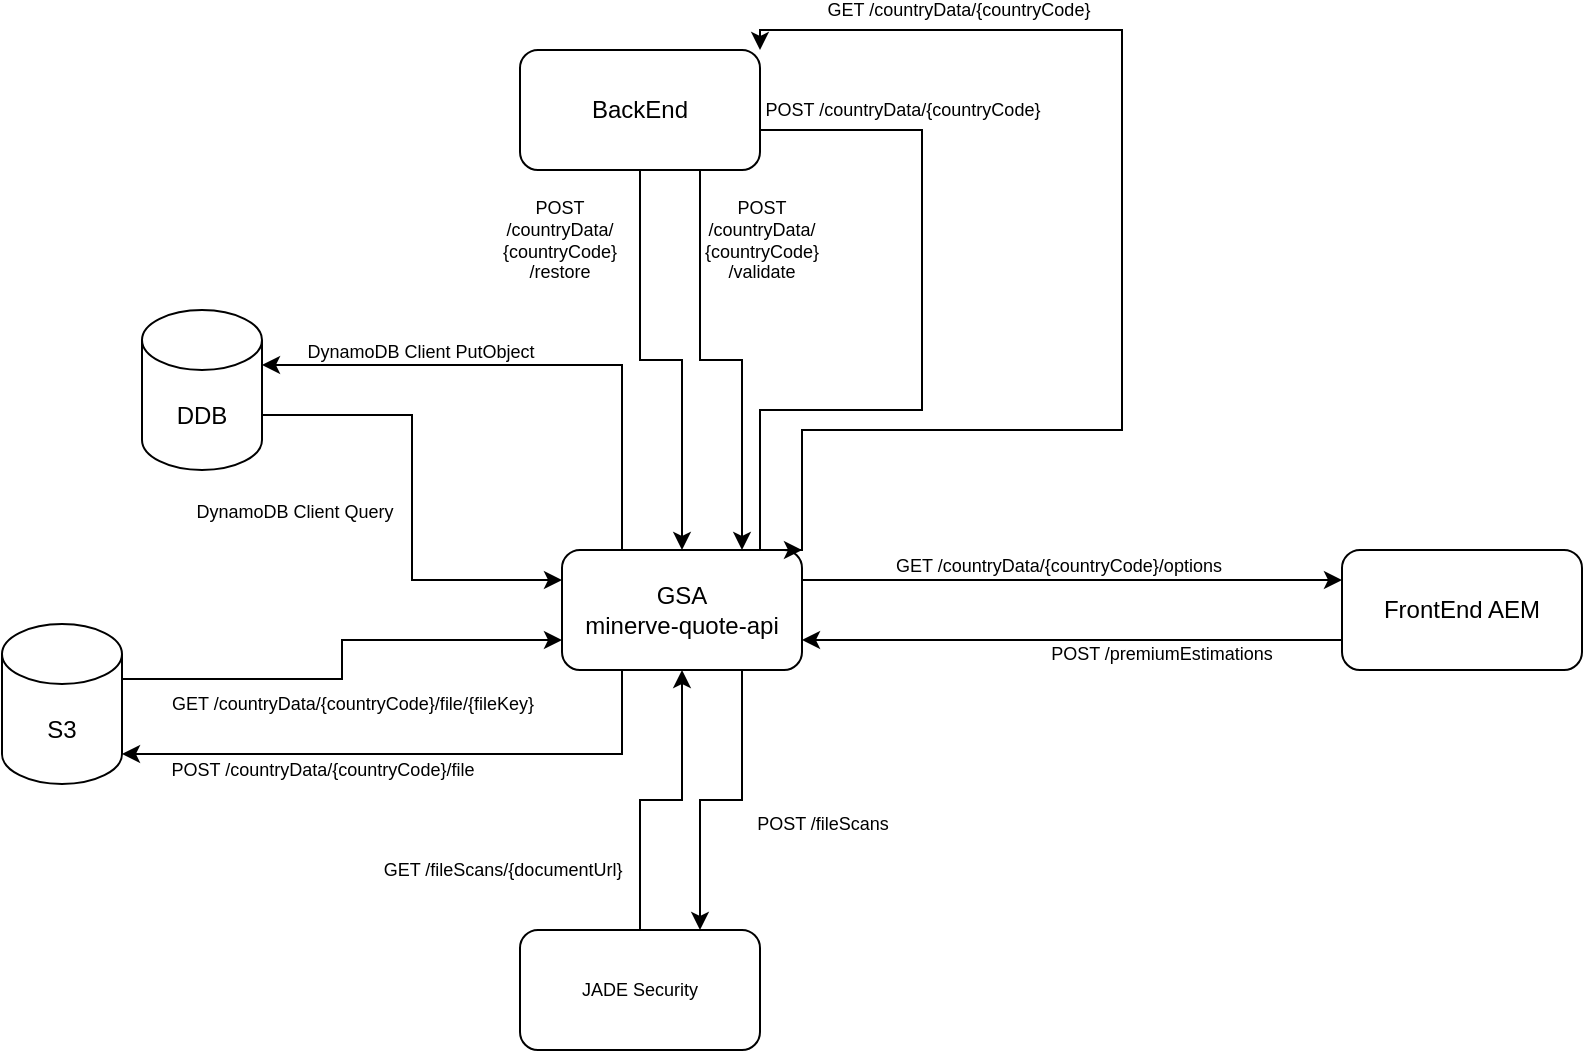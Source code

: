 <mxfile version="20.3.1" type="github">
  <diagram id="0-eIzqEijCaNKOFwE0yg" name="Page-1">
    <mxGraphModel dx="1186" dy="691" grid="1" gridSize="10" guides="1" tooltips="1" connect="1" arrows="1" fold="1" page="1" pageScale="1" pageWidth="1169" pageHeight="827" math="0" shadow="0">
      <root>
        <mxCell id="0" />
        <mxCell id="1" parent="0" />
        <mxCell id="OjMGByleGfyb7vKYq2kZ-40" style="edgeStyle=orthogonalEdgeStyle;rounded=0;orthogonalLoop=1;jettySize=auto;html=1;exitX=1;exitY=0;exitDx=0;exitDy=52.5;exitPerimeter=0;entryX=0;entryY=0.25;entryDx=0;entryDy=0;fontSize=9;fontColor=#000000;" edge="1" parent="1" source="OjMGByleGfyb7vKYq2kZ-1" target="OjMGByleGfyb7vKYq2kZ-3">
          <mxGeometry relative="1" as="geometry" />
        </mxCell>
        <mxCell id="OjMGByleGfyb7vKYq2kZ-41" value="DynamoDB Client Query" style="edgeLabel;html=1;align=center;verticalAlign=middle;resizable=0;points=[];fontSize=9;fontColor=#000000;" vertex="1" connectable="0" parent="OjMGByleGfyb7vKYq2kZ-40">
          <mxGeometry x="-0.541" y="2" relative="1" as="geometry">
            <mxPoint x="-38" y="50" as="offset" />
          </mxGeometry>
        </mxCell>
        <mxCell id="OjMGByleGfyb7vKYq2kZ-1" value="DDB" style="shape=cylinder3;whiteSpace=wrap;html=1;boundedLbl=1;backgroundOutline=1;size=15;" vertex="1" parent="1">
          <mxGeometry x="100" y="160" width="60" height="80" as="geometry" />
        </mxCell>
        <mxCell id="OjMGByleGfyb7vKYq2kZ-32" style="edgeStyle=orthogonalEdgeStyle;rounded=0;orthogonalLoop=1;jettySize=auto;html=1;exitX=1;exitY=0;exitDx=0;exitDy=27.5;exitPerimeter=0;entryX=0;entryY=0.75;entryDx=0;entryDy=0;fontSize=9;fontColor=#000000;" edge="1" parent="1" source="OjMGByleGfyb7vKYq2kZ-2" target="OjMGByleGfyb7vKYq2kZ-3">
          <mxGeometry relative="1" as="geometry" />
        </mxCell>
        <mxCell id="OjMGByleGfyb7vKYq2kZ-2" value="S3" style="shape=cylinder3;whiteSpace=wrap;html=1;boundedLbl=1;backgroundOutline=1;size=15;" vertex="1" parent="1">
          <mxGeometry x="30" y="317" width="60" height="80" as="geometry" />
        </mxCell>
        <mxCell id="OjMGByleGfyb7vKYq2kZ-7" style="edgeStyle=orthogonalEdgeStyle;rounded=0;orthogonalLoop=1;jettySize=auto;html=1;exitX=1;exitY=0.25;exitDx=0;exitDy=0;entryX=0;entryY=0.25;entryDx=0;entryDy=0;" edge="1" parent="1" source="OjMGByleGfyb7vKYq2kZ-3" target="OjMGByleGfyb7vKYq2kZ-5">
          <mxGeometry relative="1" as="geometry" />
        </mxCell>
        <mxCell id="OjMGByleGfyb7vKYq2kZ-11" value="&lt;p&gt;&lt;font style=&quot;font-size: 9px;&quot;&gt;GET /countryData/{countryCode}/options&lt;/font&gt;&lt;/p&gt;" style="edgeLabel;html=1;align=center;verticalAlign=middle;resizable=0;points=[];labelBackgroundColor=none;" vertex="1" connectable="0" parent="OjMGByleGfyb7vKYq2kZ-7">
          <mxGeometry x="-0.154" y="2" relative="1" as="geometry">
            <mxPoint x="14" y="-6" as="offset" />
          </mxGeometry>
        </mxCell>
        <mxCell id="OjMGByleGfyb7vKYq2kZ-28" style="edgeStyle=orthogonalEdgeStyle;rounded=0;orthogonalLoop=1;jettySize=auto;html=1;exitX=0.95;exitY=0;exitDx=0;exitDy=0;fontSize=9;fontColor=#000000;entryX=1;entryY=0;entryDx=0;entryDy=0;exitPerimeter=0;" edge="1" parent="1" source="OjMGByleGfyb7vKYq2kZ-3" target="OjMGByleGfyb7vKYq2kZ-4">
          <mxGeometry relative="1" as="geometry">
            <mxPoint x="430" y="280" as="sourcePoint" />
            <mxPoint x="430" y="80" as="targetPoint" />
            <Array as="points">
              <mxPoint x="430" y="280" />
              <mxPoint x="430" y="220" />
              <mxPoint x="590" y="220" />
              <mxPoint x="590" y="20" />
              <mxPoint x="409" y="20" />
            </Array>
          </mxGeometry>
        </mxCell>
        <mxCell id="OjMGByleGfyb7vKYq2kZ-29" value="GET /countryData/{countryCode}" style="edgeLabel;html=1;align=center;verticalAlign=middle;resizable=0;points=[];fontSize=9;fontColor=#000000;" vertex="1" connectable="0" parent="OjMGByleGfyb7vKYq2kZ-28">
          <mxGeometry x="0.467" relative="1" as="geometry">
            <mxPoint x="-56" y="-10" as="offset" />
          </mxGeometry>
        </mxCell>
        <mxCell id="OjMGByleGfyb7vKYq2kZ-31" style="edgeStyle=orthogonalEdgeStyle;rounded=0;orthogonalLoop=1;jettySize=auto;html=1;entryX=1;entryY=1;entryDx=0;entryDy=-15;entryPerimeter=0;fontSize=9;fontColor=#000000;exitX=0.25;exitY=1;exitDx=0;exitDy=0;" edge="1" parent="1" source="OjMGByleGfyb7vKYq2kZ-3" target="OjMGByleGfyb7vKYq2kZ-2">
          <mxGeometry relative="1" as="geometry">
            <mxPoint x="300" y="430" as="sourcePoint" />
          </mxGeometry>
        </mxCell>
        <mxCell id="OjMGByleGfyb7vKYq2kZ-33" value="GET /countryData/{countryCode}/file/{fileKey}" style="edgeLabel;html=1;align=center;verticalAlign=middle;resizable=0;points=[];fontSize=9;fontColor=#000000;" vertex="1" connectable="0" parent="OjMGByleGfyb7vKYq2kZ-31">
          <mxGeometry x="-0.187" y="1" relative="1" as="geometry">
            <mxPoint x="-59" y="-26" as="offset" />
          </mxGeometry>
        </mxCell>
        <mxCell id="OjMGByleGfyb7vKYq2kZ-38" style="edgeStyle=orthogonalEdgeStyle;rounded=0;orthogonalLoop=1;jettySize=auto;html=1;exitX=0.25;exitY=0;exitDx=0;exitDy=0;entryX=1;entryY=0;entryDx=0;entryDy=27.5;entryPerimeter=0;fontSize=9;fontColor=#000000;" edge="1" parent="1" source="OjMGByleGfyb7vKYq2kZ-3" target="OjMGByleGfyb7vKYq2kZ-1">
          <mxGeometry relative="1" as="geometry" />
        </mxCell>
        <mxCell id="OjMGByleGfyb7vKYq2kZ-39" value="DynamoDB Client PutObject" style="edgeLabel;html=1;align=center;verticalAlign=middle;resizable=0;points=[];fontSize=9;fontColor=#000000;" vertex="1" connectable="0" parent="OjMGByleGfyb7vKYq2kZ-38">
          <mxGeometry x="0.256" y="3" relative="1" as="geometry">
            <mxPoint x="-23" y="-10" as="offset" />
          </mxGeometry>
        </mxCell>
        <mxCell id="OjMGByleGfyb7vKYq2kZ-51" style="edgeStyle=orthogonalEdgeStyle;rounded=0;orthogonalLoop=1;jettySize=auto;html=1;exitX=0.75;exitY=1;exitDx=0;exitDy=0;entryX=0.75;entryY=0;entryDx=0;entryDy=0;fontSize=9;fontColor=#000000;" edge="1" parent="1" source="OjMGByleGfyb7vKYq2kZ-3" target="OjMGByleGfyb7vKYq2kZ-48">
          <mxGeometry relative="1" as="geometry">
            <mxPoint x="390" y="340" as="sourcePoint" />
            <mxPoint x="390" y="470" as="targetPoint" />
          </mxGeometry>
        </mxCell>
        <mxCell id="OjMGByleGfyb7vKYq2kZ-52" value="POST /fileScans" style="edgeLabel;html=1;align=center;verticalAlign=middle;resizable=0;points=[];fontSize=9;fontColor=#000000;" vertex="1" connectable="0" parent="OjMGByleGfyb7vKYq2kZ-51">
          <mxGeometry x="-0.4" y="2" relative="1" as="geometry">
            <mxPoint x="38" y="31" as="offset" />
          </mxGeometry>
        </mxCell>
        <mxCell id="OjMGByleGfyb7vKYq2kZ-3" value="GSA&lt;br&gt;minerve-quote-api" style="rounded=1;whiteSpace=wrap;html=1;" vertex="1" parent="1">
          <mxGeometry x="310" y="280" width="120" height="60" as="geometry" />
        </mxCell>
        <mxCell id="OjMGByleGfyb7vKYq2kZ-27" style="edgeStyle=orthogonalEdgeStyle;rounded=0;orthogonalLoop=1;jettySize=auto;html=1;exitX=1;exitY=0.75;exitDx=0;exitDy=0;fontSize=9;fontColor=#000000;entryX=1;entryY=0;entryDx=0;entryDy=0;" edge="1" parent="1" source="OjMGByleGfyb7vKYq2kZ-4" target="OjMGByleGfyb7vKYq2kZ-3">
          <mxGeometry relative="1" as="geometry">
            <mxPoint x="380" y="180" as="targetPoint" />
            <Array as="points">
              <mxPoint x="409" y="70" />
              <mxPoint x="490" y="70" />
              <mxPoint x="490" y="210" />
              <mxPoint x="409" y="210" />
            </Array>
          </mxGeometry>
        </mxCell>
        <mxCell id="OjMGByleGfyb7vKYq2kZ-42" style="edgeStyle=orthogonalEdgeStyle;rounded=0;orthogonalLoop=1;jettySize=auto;html=1;exitX=0.5;exitY=1;exitDx=0;exitDy=0;entryX=0.5;entryY=0;entryDx=0;entryDy=0;fontSize=9;fontColor=#000000;" edge="1" parent="1" source="OjMGByleGfyb7vKYq2kZ-4" target="OjMGByleGfyb7vKYq2kZ-3">
          <mxGeometry relative="1" as="geometry" />
        </mxCell>
        <mxCell id="OjMGByleGfyb7vKYq2kZ-44" style="edgeStyle=orthogonalEdgeStyle;rounded=0;orthogonalLoop=1;jettySize=auto;html=1;exitX=0.75;exitY=1;exitDx=0;exitDy=0;entryX=0.75;entryY=0;entryDx=0;entryDy=0;fontSize=9;fontColor=#000000;" edge="1" parent="1" source="OjMGByleGfyb7vKYq2kZ-4" target="OjMGByleGfyb7vKYq2kZ-3">
          <mxGeometry relative="1" as="geometry" />
        </mxCell>
        <mxCell id="OjMGByleGfyb7vKYq2kZ-4" value="BackEnd" style="rounded=1;whiteSpace=wrap;html=1;" vertex="1" parent="1">
          <mxGeometry x="289" y="30" width="120" height="60" as="geometry" />
        </mxCell>
        <mxCell id="OjMGByleGfyb7vKYq2kZ-5" value="FrontEnd AEM" style="rounded=1;whiteSpace=wrap;html=1;" vertex="1" parent="1">
          <mxGeometry x="700" y="280" width="120" height="60" as="geometry" />
        </mxCell>
        <mxCell id="OjMGByleGfyb7vKYq2kZ-20" value="" style="endArrow=classic;html=1;rounded=0;fontSize=9;fontColor=#000000;entryX=1;entryY=0.75;entryDx=0;entryDy=0;exitX=0;exitY=0.75;exitDx=0;exitDy=0;startArrow=none;" edge="1" parent="1" source="OjMGByleGfyb7vKYq2kZ-5" target="OjMGByleGfyb7vKYq2kZ-3">
          <mxGeometry width="50" height="50" relative="1" as="geometry">
            <mxPoint x="469" y="295" as="sourcePoint" />
            <mxPoint x="489" y="200" as="targetPoint" />
          </mxGeometry>
        </mxCell>
        <mxCell id="OjMGByleGfyb7vKYq2kZ-30" value="POST /countryData/{countryCode}" style="edgeLabel;html=1;align=center;verticalAlign=middle;resizable=0;points=[];fontSize=9;fontColor=#000000;" vertex="1" connectable="0" parent="1">
          <mxGeometry x="480" y="60" as="geometry" />
        </mxCell>
        <mxCell id="OjMGByleGfyb7vKYq2kZ-34" value="POST /countryData/{countryCode}/file" style="edgeLabel;html=1;align=center;verticalAlign=middle;resizable=0;points=[];fontSize=9;fontColor=#000000;" vertex="1" connectable="0" parent="1">
          <mxGeometry x="190" y="390" as="geometry" />
        </mxCell>
        <mxCell id="OjMGByleGfyb7vKYq2kZ-35" value="POST /premiumEstimations" style="text;html=1;strokeColor=none;fillColor=none;align=center;verticalAlign=middle;whiteSpace=wrap;rounded=0;labelBackgroundColor=none;fontSize=9;fontColor=#000000;" vertex="1" parent="1">
          <mxGeometry x="540" y="317" width="140" height="30" as="geometry" />
        </mxCell>
        <mxCell id="OjMGByleGfyb7vKYq2kZ-46" value="POST /countryData/ {countryCode} /validate" style="text;html=1;strokeColor=none;fillColor=none;align=center;verticalAlign=middle;whiteSpace=wrap;rounded=0;labelBackgroundColor=none;fontSize=9;fontColor=#000000;" vertex="1" parent="1">
          <mxGeometry x="390" y="110" width="40" height="30" as="geometry" />
        </mxCell>
        <mxCell id="OjMGByleGfyb7vKYq2kZ-47" value="POST /countryData/ {countryCode} /restore" style="text;html=1;strokeColor=none;fillColor=none;align=center;verticalAlign=middle;whiteSpace=wrap;rounded=0;labelBackgroundColor=none;fontSize=9;fontColor=#000000;" vertex="1" parent="1">
          <mxGeometry x="289" y="110" width="40" height="30" as="geometry" />
        </mxCell>
        <mxCell id="OjMGByleGfyb7vKYq2kZ-53" style="edgeStyle=orthogonalEdgeStyle;rounded=0;orthogonalLoop=1;jettySize=auto;html=1;exitX=0.5;exitY=0;exitDx=0;exitDy=0;entryX=0.5;entryY=1;entryDx=0;entryDy=0;fontSize=9;fontColor=#000000;" edge="1" parent="1" source="OjMGByleGfyb7vKYq2kZ-48" target="OjMGByleGfyb7vKYq2kZ-3">
          <mxGeometry relative="1" as="geometry" />
        </mxCell>
        <mxCell id="OjMGByleGfyb7vKYq2kZ-48" value="JADE Security" style="rounded=1;whiteSpace=wrap;html=1;labelBackgroundColor=none;fontSize=9;fontColor=#000000;" vertex="1" parent="1">
          <mxGeometry x="289" y="470" width="120" height="60" as="geometry" />
        </mxCell>
        <mxCell id="OjMGByleGfyb7vKYq2kZ-54" value="GET /fileScans/{documentUrl}" style="edgeLabel;html=1;align=center;verticalAlign=middle;resizable=0;points=[];fontSize=9;fontColor=#000000;" vertex="1" connectable="0" parent="1">
          <mxGeometry x="280" y="440" as="geometry" />
        </mxCell>
      </root>
    </mxGraphModel>
  </diagram>
</mxfile>
